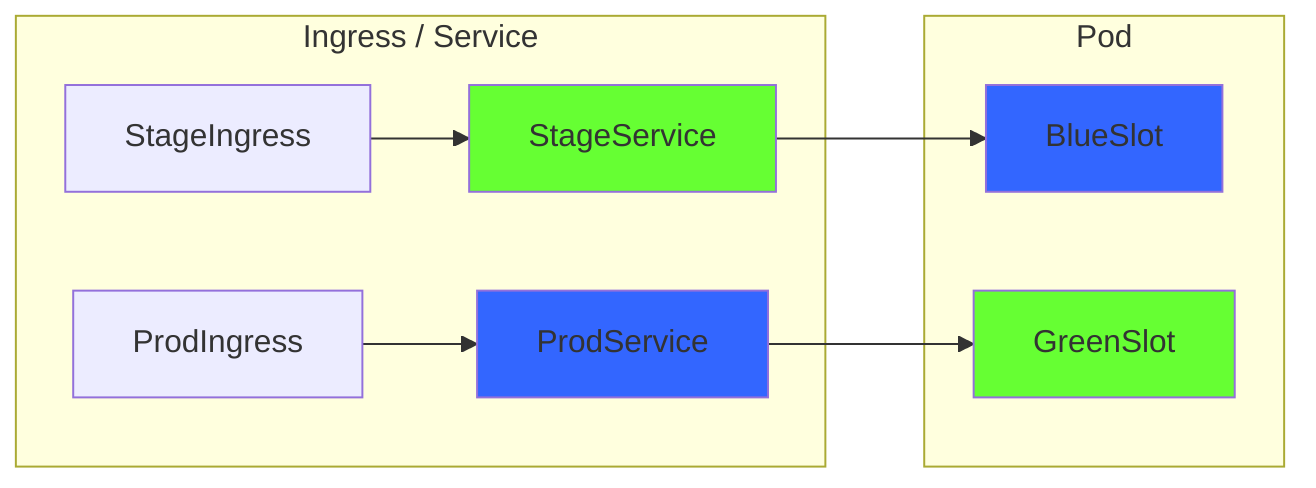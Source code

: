 graph LR
    subgraph Ingress / Service
    StageIngress --> StageService:::green
    ProdIngress --> ProdService:::blue
    end
    subgraph Pod
    StageService --> BlueSlot:::blue
    ProdService --> GreenSlot:::green
    end
    classDef blue fill:#3366ff;
    classDef green fill:#66ff33;